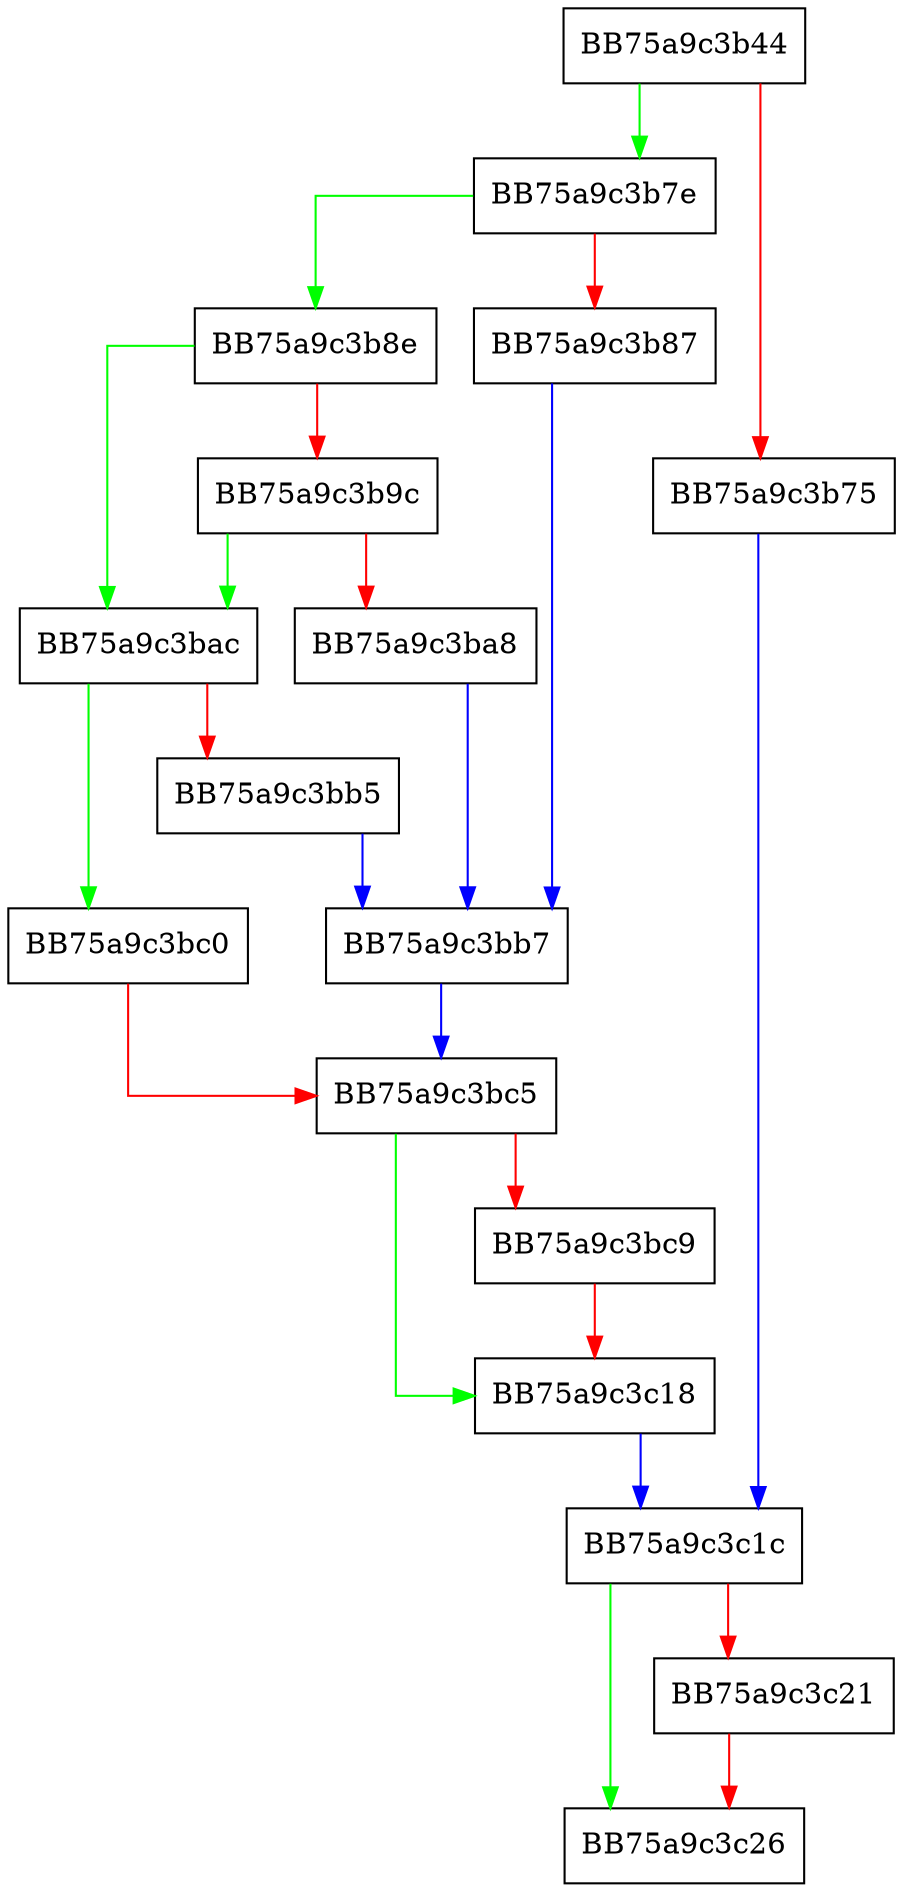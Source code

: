 digraph on_cfi_eviction {
  node [shape="box"];
  graph [splines=ortho];
  BB75a9c3b44 -> BB75a9c3b7e [color="green"];
  BB75a9c3b44 -> BB75a9c3b75 [color="red"];
  BB75a9c3b75 -> BB75a9c3c1c [color="blue"];
  BB75a9c3b7e -> BB75a9c3b8e [color="green"];
  BB75a9c3b7e -> BB75a9c3b87 [color="red"];
  BB75a9c3b87 -> BB75a9c3bb7 [color="blue"];
  BB75a9c3b8e -> BB75a9c3bac [color="green"];
  BB75a9c3b8e -> BB75a9c3b9c [color="red"];
  BB75a9c3b9c -> BB75a9c3bac [color="green"];
  BB75a9c3b9c -> BB75a9c3ba8 [color="red"];
  BB75a9c3ba8 -> BB75a9c3bb7 [color="blue"];
  BB75a9c3bac -> BB75a9c3bc0 [color="green"];
  BB75a9c3bac -> BB75a9c3bb5 [color="red"];
  BB75a9c3bb5 -> BB75a9c3bb7 [color="blue"];
  BB75a9c3bb7 -> BB75a9c3bc5 [color="blue"];
  BB75a9c3bc0 -> BB75a9c3bc5 [color="red"];
  BB75a9c3bc5 -> BB75a9c3c18 [color="green"];
  BB75a9c3bc5 -> BB75a9c3bc9 [color="red"];
  BB75a9c3bc9 -> BB75a9c3c18 [color="red"];
  BB75a9c3c18 -> BB75a9c3c1c [color="blue"];
  BB75a9c3c1c -> BB75a9c3c26 [color="green"];
  BB75a9c3c1c -> BB75a9c3c21 [color="red"];
  BB75a9c3c21 -> BB75a9c3c26 [color="red"];
}